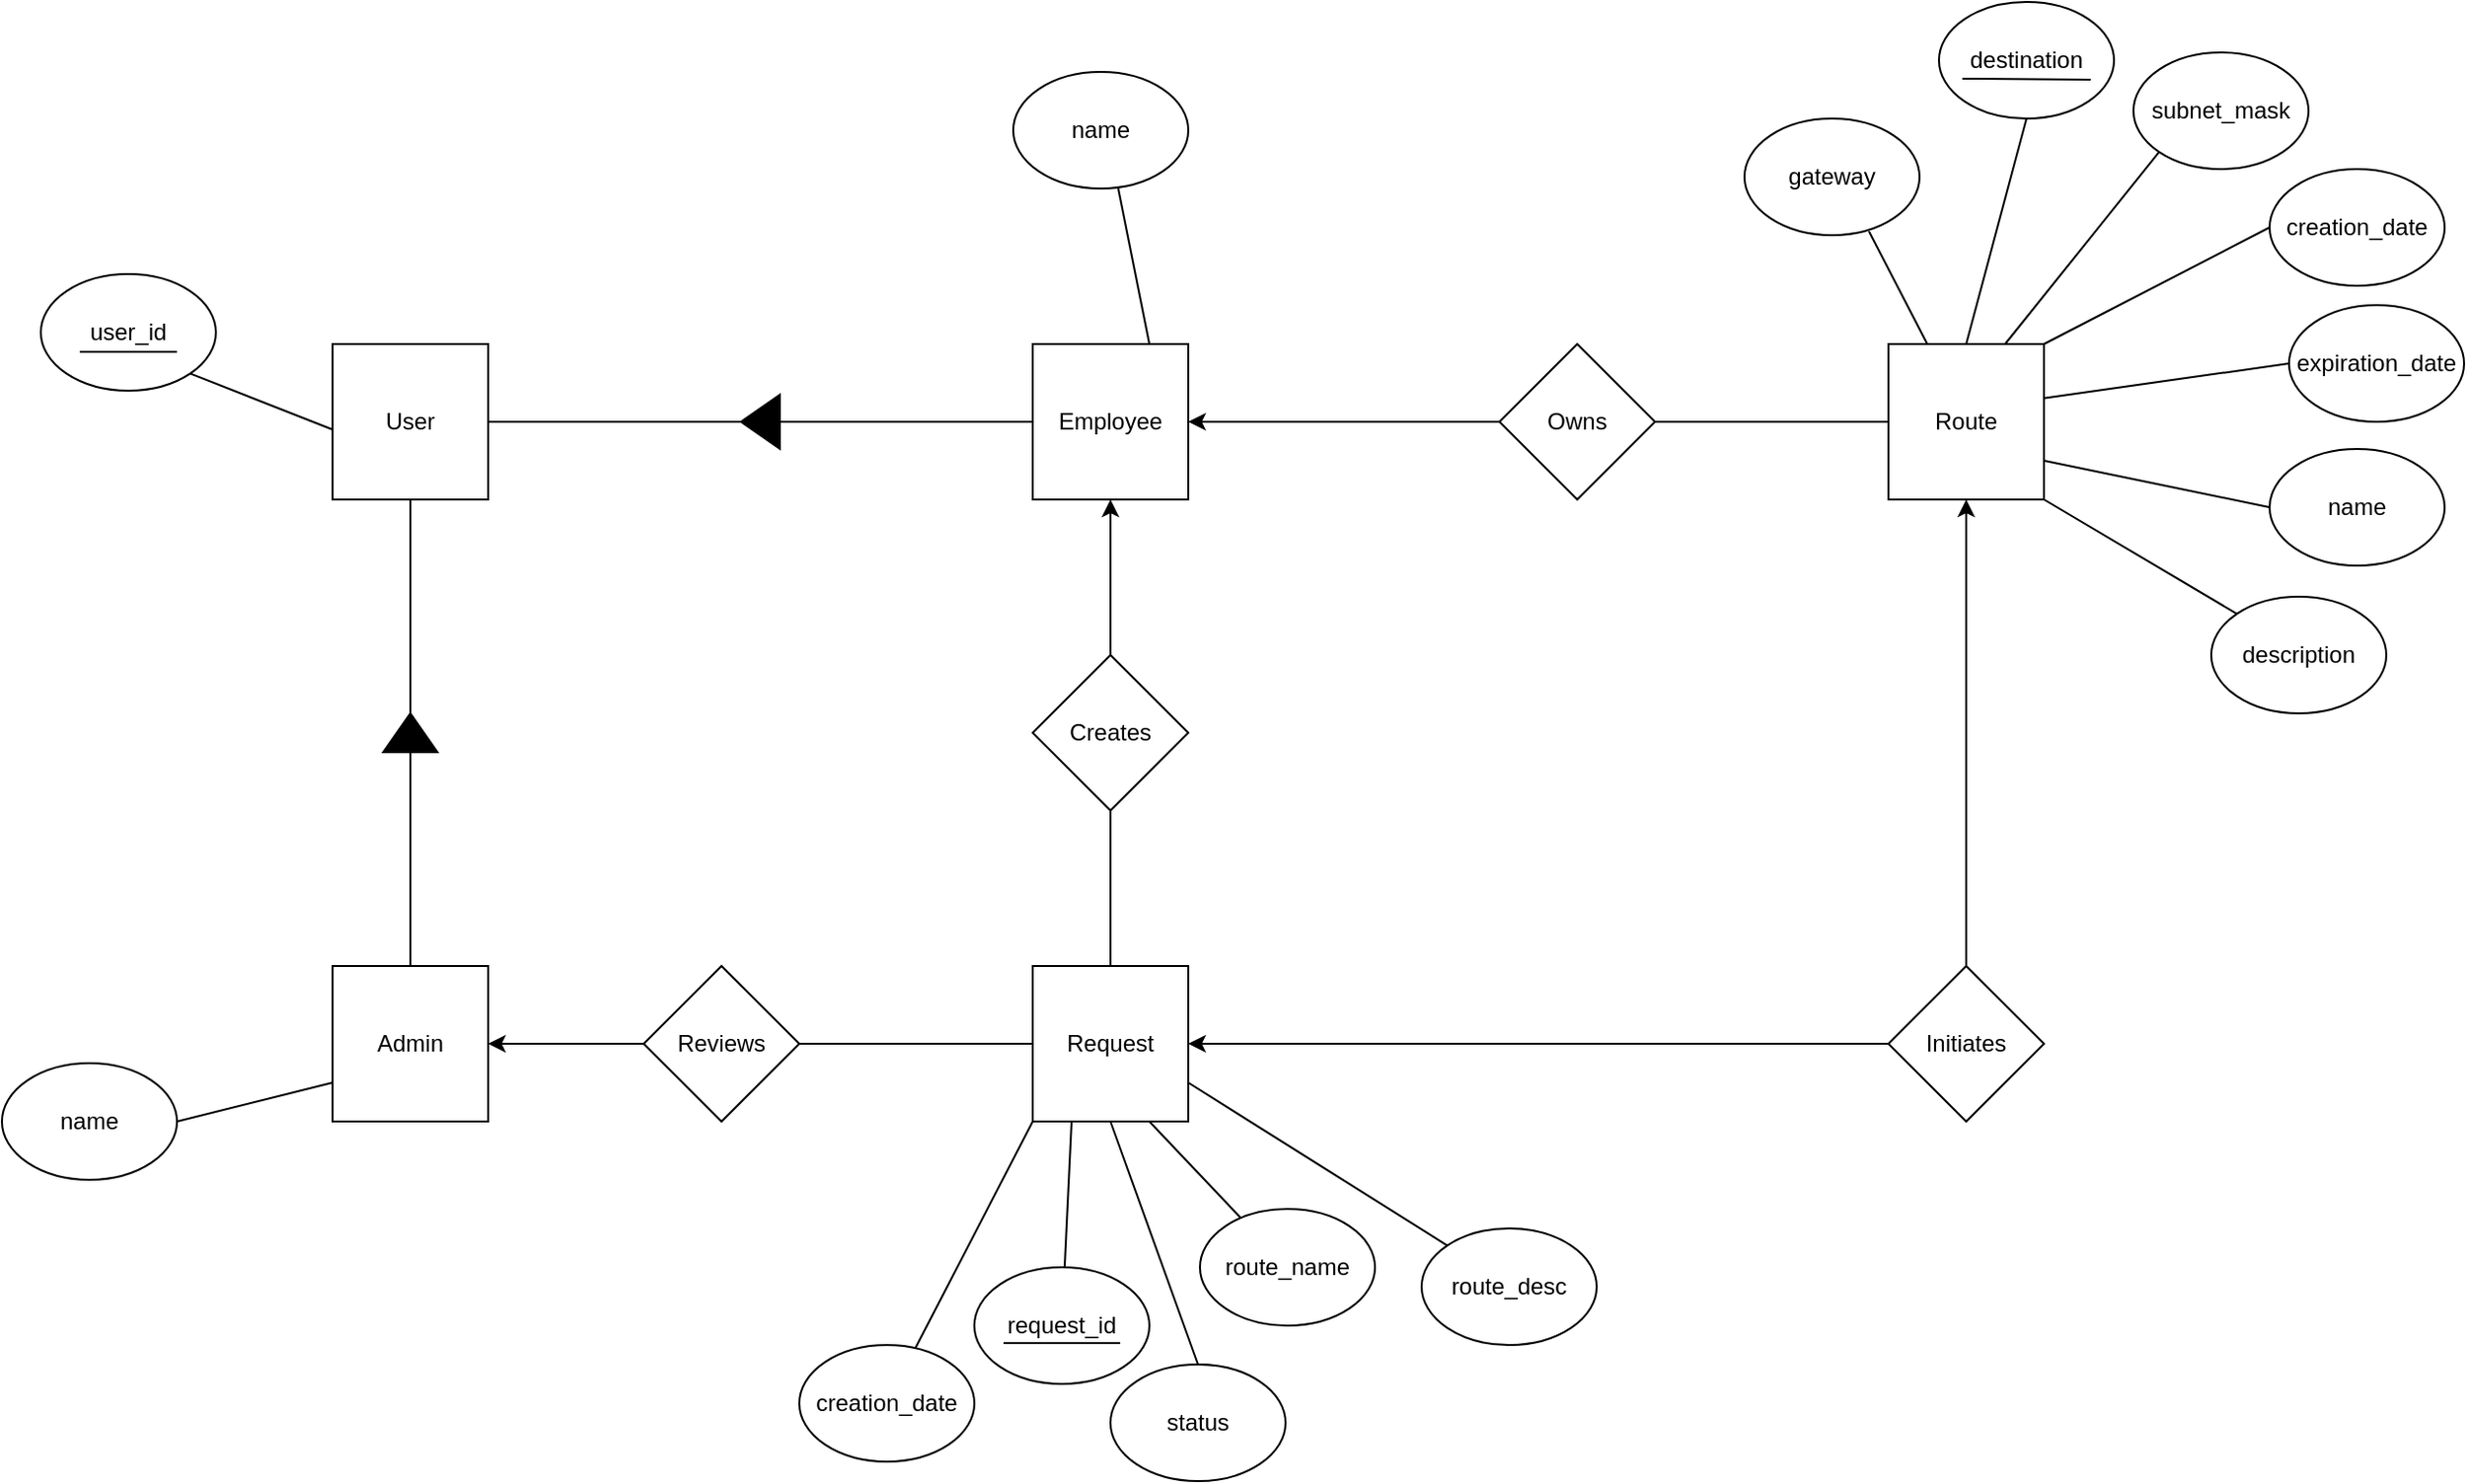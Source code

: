 <mxfile version="24.4.10" type="github">
  <diagram name="Page-1" id="sw3fMiHSHSXHJpbco0qD">
    <mxGraphModel dx="2350" dy="746" grid="1" gridSize="10" guides="1" tooltips="1" connect="1" arrows="1" fold="1" page="1" pageScale="1" pageWidth="850" pageHeight="1100" math="0" shadow="0">
      <root>
        <mxCell id="0" />
        <mxCell id="1" parent="0" />
        <mxCell id="Eojy8nhKaIQ0sZ3T6o2Y-1" style="rounded=0;orthogonalLoop=1;jettySize=auto;html=1;exitX=0.5;exitY=0;exitDx=0;exitDy=0;entryX=0.5;entryY=1;entryDx=0;entryDy=0;endArrow=none;endFill=0;" parent="1" source="Eojy8nhKaIQ0sZ3T6o2Y-9" target="Eojy8nhKaIQ0sZ3T6o2Y-10" edge="1">
          <mxGeometry relative="1" as="geometry" />
        </mxCell>
        <mxCell id="Eojy8nhKaIQ0sZ3T6o2Y-2" style="rounded=0;orthogonalLoop=1;jettySize=auto;html=1;entryX=0;entryY=1;entryDx=0;entryDy=0;endArrow=none;endFill=0;exitX=0.75;exitY=0;exitDx=0;exitDy=0;" parent="1" source="Eojy8nhKaIQ0sZ3T6o2Y-9" target="Eojy8nhKaIQ0sZ3T6o2Y-11" edge="1">
          <mxGeometry relative="1" as="geometry">
            <mxPoint x="536" y="200" as="sourcePoint" />
          </mxGeometry>
        </mxCell>
        <mxCell id="Eojy8nhKaIQ0sZ3T6o2Y-3" style="rounded=0;orthogonalLoop=1;jettySize=auto;html=1;exitX=1;exitY=0;exitDx=0;exitDy=0;entryX=0;entryY=0.5;entryDx=0;entryDy=0;endArrow=none;endFill=0;" parent="1" source="Eojy8nhKaIQ0sZ3T6o2Y-9" target="Eojy8nhKaIQ0sZ3T6o2Y-14" edge="1">
          <mxGeometry relative="1" as="geometry" />
        </mxCell>
        <mxCell id="Eojy8nhKaIQ0sZ3T6o2Y-4" style="rounded=0;orthogonalLoop=1;jettySize=auto;html=1;exitX=0.988;exitY=0.35;exitDx=0;exitDy=0;entryX=0;entryY=0.5;entryDx=0;entryDy=0;endArrow=none;endFill=0;exitPerimeter=0;" parent="1" source="Eojy8nhKaIQ0sZ3T6o2Y-9" target="Eojy8nhKaIQ0sZ3T6o2Y-16" edge="1">
          <mxGeometry relative="1" as="geometry" />
        </mxCell>
        <mxCell id="Eojy8nhKaIQ0sZ3T6o2Y-5" style="rounded=0;orthogonalLoop=1;jettySize=auto;html=1;exitX=1;exitY=0.75;exitDx=0;exitDy=0;entryX=0;entryY=0.5;entryDx=0;entryDy=0;endArrow=none;endFill=0;" parent="1" source="Eojy8nhKaIQ0sZ3T6o2Y-9" target="Eojy8nhKaIQ0sZ3T6o2Y-12" edge="1">
          <mxGeometry relative="1" as="geometry" />
        </mxCell>
        <mxCell id="Eojy8nhKaIQ0sZ3T6o2Y-6" style="rounded=0;orthogonalLoop=1;jettySize=auto;html=1;exitX=1;exitY=1;exitDx=0;exitDy=0;entryX=0;entryY=0;entryDx=0;entryDy=0;endArrow=none;endFill=0;" parent="1" source="Eojy8nhKaIQ0sZ3T6o2Y-9" target="Eojy8nhKaIQ0sZ3T6o2Y-15" edge="1">
          <mxGeometry relative="1" as="geometry" />
        </mxCell>
        <mxCell id="Eojy8nhKaIQ0sZ3T6o2Y-8" style="rounded=0;orthogonalLoop=1;jettySize=auto;html=1;entryX=0.711;entryY=0.967;entryDx=0;entryDy=0;endArrow=none;endFill=0;entryPerimeter=0;exitX=0.25;exitY=0;exitDx=0;exitDy=0;" parent="1" source="Eojy8nhKaIQ0sZ3T6o2Y-9" target="Eojy8nhKaIQ0sZ3T6o2Y-13" edge="1">
          <mxGeometry relative="1" as="geometry">
            <mxPoint x="496" y="200" as="sourcePoint" />
          </mxGeometry>
        </mxCell>
        <mxCell id="Eojy8nhKaIQ0sZ3T6o2Y-9" value="Route" style="whiteSpace=wrap;html=1;aspect=fixed;" parent="1" vertex="1">
          <mxGeometry x="480" y="200" width="80" height="80" as="geometry" />
        </mxCell>
        <mxCell id="Eojy8nhKaIQ0sZ3T6o2Y-10" value="destination" style="ellipse;whiteSpace=wrap;html=1;" parent="1" vertex="1">
          <mxGeometry x="506" y="24" width="90" height="60" as="geometry" />
        </mxCell>
        <mxCell id="Eojy8nhKaIQ0sZ3T6o2Y-11" value="subnet_mask" style="ellipse;whiteSpace=wrap;html=1;" parent="1" vertex="1">
          <mxGeometry x="606" y="50" width="90" height="60" as="geometry" />
        </mxCell>
        <mxCell id="Eojy8nhKaIQ0sZ3T6o2Y-12" value="name" style="ellipse;whiteSpace=wrap;html=1;" parent="1" vertex="1">
          <mxGeometry x="676" y="254" width="90" height="60" as="geometry" />
        </mxCell>
        <mxCell id="Eojy8nhKaIQ0sZ3T6o2Y-13" value="gateway" style="ellipse;whiteSpace=wrap;html=1;" parent="1" vertex="1">
          <mxGeometry x="406" y="84" width="90" height="60" as="geometry" />
        </mxCell>
        <mxCell id="Eojy8nhKaIQ0sZ3T6o2Y-14" value="creation_date" style="ellipse;whiteSpace=wrap;html=1;" parent="1" vertex="1">
          <mxGeometry x="676" y="110" width="90" height="60" as="geometry" />
        </mxCell>
        <mxCell id="Eojy8nhKaIQ0sZ3T6o2Y-15" value="description" style="ellipse;whiteSpace=wrap;html=1;" parent="1" vertex="1">
          <mxGeometry x="646" y="330" width="90" height="60" as="geometry" />
        </mxCell>
        <mxCell id="Eojy8nhKaIQ0sZ3T6o2Y-16" value="expiration_date" style="ellipse;whiteSpace=wrap;html=1;" parent="1" vertex="1">
          <mxGeometry x="686" y="180" width="90" height="60" as="geometry" />
        </mxCell>
        <mxCell id="Eojy8nhKaIQ0sZ3T6o2Y-19" value="Employee" style="whiteSpace=wrap;html=1;aspect=fixed;" parent="1" vertex="1">
          <mxGeometry x="40" y="200" width="80" height="80" as="geometry" />
        </mxCell>
        <mxCell id="Eojy8nhKaIQ0sZ3T6o2Y-24" style="rounded=0;orthogonalLoop=1;jettySize=auto;html=1;exitX=1;exitY=0.5;exitDx=0;exitDy=0;entryX=0;entryY=0.5;entryDx=0;entryDy=0;endArrow=none;endFill=0;edgeStyle=orthogonalEdgeStyle;" parent="1" source="Eojy8nhKaIQ0sZ3T6o2Y-25" target="Eojy8nhKaIQ0sZ3T6o2Y-9" edge="1">
          <mxGeometry relative="1" as="geometry" />
        </mxCell>
        <mxCell id="Eojy8nhKaIQ0sZ3T6o2Y-25" value="Owns" style="rhombus;whiteSpace=wrap;html=1;" parent="1" vertex="1">
          <mxGeometry x="280" y="200" width="80" height="80" as="geometry" />
        </mxCell>
        <mxCell id="EeNv9W-JLeYlSw3Sqg0T-1" value="" style="endArrow=classic;html=1;rounded=0;exitX=0;exitY=0.5;exitDx=0;exitDy=0;entryX=1;entryY=0.5;entryDx=0;entryDy=0;" parent="1" source="Eojy8nhKaIQ0sZ3T6o2Y-25" target="Eojy8nhKaIQ0sZ3T6o2Y-19" edge="1">
          <mxGeometry width="50" height="50" relative="1" as="geometry">
            <mxPoint x="236" y="244" as="sourcePoint" />
            <mxPoint x="150" y="230" as="targetPoint" />
          </mxGeometry>
        </mxCell>
        <mxCell id="EeNv9W-JLeYlSw3Sqg0T-6" value="" style="endArrow=none;html=1;rounded=0;" parent="1" edge="1">
          <mxGeometry width="50" height="50" relative="1" as="geometry">
            <mxPoint x="518" y="63.5" as="sourcePoint" />
            <mxPoint x="584" y="64" as="targetPoint" />
          </mxGeometry>
        </mxCell>
        <mxCell id="_92Iaw7YJbUtGAndMDRd-1" value="Request" style="whiteSpace=wrap;html=1;aspect=fixed;" parent="1" vertex="1">
          <mxGeometry x="40" y="520" width="80" height="80" as="geometry" />
        </mxCell>
        <mxCell id="_92Iaw7YJbUtGAndMDRd-4" value="creation_date" style="ellipse;whiteSpace=wrap;html=1;" parent="1" vertex="1">
          <mxGeometry x="-80" y="715" width="90" height="60" as="geometry" />
        </mxCell>
        <mxCell id="_92Iaw7YJbUtGAndMDRd-5" value="status" style="ellipse;whiteSpace=wrap;html=1;" parent="1" vertex="1">
          <mxGeometry x="80" y="725" width="90" height="60" as="geometry" />
        </mxCell>
        <mxCell id="_92Iaw7YJbUtGAndMDRd-10" style="rounded=0;orthogonalLoop=1;jettySize=auto;html=1;entryX=0;entryY=1;entryDx=0;entryDy=0;endArrow=none;endFill=0;" parent="1" source="_92Iaw7YJbUtGAndMDRd-4" target="_92Iaw7YJbUtGAndMDRd-1" edge="1">
          <mxGeometry relative="1" as="geometry">
            <mxPoint x="70" y="320" as="sourcePoint" />
            <mxPoint x="133" y="251" as="targetPoint" />
          </mxGeometry>
        </mxCell>
        <mxCell id="_92Iaw7YJbUtGAndMDRd-11" style="rounded=0;orthogonalLoop=1;jettySize=auto;html=1;entryX=0.25;entryY=1;entryDx=0;entryDy=0;endArrow=none;endFill=0;" parent="1" source="_92Iaw7YJbUtGAndMDRd-6" target="_92Iaw7YJbUtGAndMDRd-1" edge="1">
          <mxGeometry relative="1" as="geometry">
            <mxPoint x="-94.5" y="655" as="sourcePoint" />
            <mxPoint x="90" y="530" as="targetPoint" />
          </mxGeometry>
        </mxCell>
        <mxCell id="_92Iaw7YJbUtGAndMDRd-12" style="rounded=0;orthogonalLoop=1;jettySize=auto;html=1;entryX=0.5;entryY=1;entryDx=0;entryDy=0;endArrow=none;endFill=0;exitX=0.5;exitY=0;exitDx=0;exitDy=0;" parent="1" source="_92Iaw7YJbUtGAndMDRd-5" target="_92Iaw7YJbUtGAndMDRd-1" edge="1">
          <mxGeometry relative="1" as="geometry">
            <mxPoint x="130" y="720" as="sourcePoint" />
            <mxPoint x="50" y="570" as="targetPoint" />
          </mxGeometry>
        </mxCell>
        <mxCell id="_92Iaw7YJbUtGAndMDRd-13" value="route_name" style="ellipse;whiteSpace=wrap;html=1;" parent="1" vertex="1">
          <mxGeometry x="126" y="645" width="90" height="60" as="geometry" />
        </mxCell>
        <mxCell id="_92Iaw7YJbUtGAndMDRd-14" value="route_desc" style="ellipse;whiteSpace=wrap;html=1;" parent="1" vertex="1">
          <mxGeometry x="240" y="655" width="90" height="60" as="geometry" />
        </mxCell>
        <mxCell id="_92Iaw7YJbUtGAndMDRd-15" style="rounded=0;orthogonalLoop=1;jettySize=auto;html=1;exitX=0.75;exitY=1;exitDx=0;exitDy=0;endArrow=none;endFill=0;" parent="1" source="_92Iaw7YJbUtGAndMDRd-1" target="_92Iaw7YJbUtGAndMDRd-13" edge="1">
          <mxGeometry relative="1" as="geometry">
            <mxPoint x="494" y="374" as="sourcePoint" />
            <mxPoint x="481" y="397" as="targetPoint" />
          </mxGeometry>
        </mxCell>
        <mxCell id="_92Iaw7YJbUtGAndMDRd-16" style="rounded=0;orthogonalLoop=1;jettySize=auto;html=1;exitX=1;exitY=0.75;exitDx=0;exitDy=0;endArrow=none;endFill=0;entryX=0;entryY=0;entryDx=0;entryDy=0;" parent="1" source="_92Iaw7YJbUtGAndMDRd-1" target="_92Iaw7YJbUtGAndMDRd-14" edge="1">
          <mxGeometry relative="1" as="geometry">
            <mxPoint x="70" y="610" as="sourcePoint" />
            <mxPoint x="57" y="641" as="targetPoint" />
          </mxGeometry>
        </mxCell>
        <mxCell id="_92Iaw7YJbUtGAndMDRd-17" value="Admin" style="whiteSpace=wrap;html=1;aspect=fixed;" parent="1" vertex="1">
          <mxGeometry x="-320" y="520" width="80" height="80" as="geometry" />
        </mxCell>
        <mxCell id="_92Iaw7YJbUtGAndMDRd-22" value="Creates" style="rhombus;whiteSpace=wrap;html=1;" parent="1" vertex="1">
          <mxGeometry x="40" y="360" width="80" height="80" as="geometry" />
        </mxCell>
        <mxCell id="_92Iaw7YJbUtGAndMDRd-25" style="rounded=0;orthogonalLoop=1;jettySize=auto;html=1;endArrow=classic;endFill=1;entryX=0.5;entryY=1;entryDx=0;entryDy=0;exitX=0.5;exitY=0;exitDx=0;exitDy=0;" parent="1" source="_92Iaw7YJbUtGAndMDRd-22" target="Eojy8nhKaIQ0sZ3T6o2Y-19" edge="1">
          <mxGeometry relative="1" as="geometry">
            <mxPoint x="80" y="360" as="sourcePoint" />
            <mxPoint x="120" y="320" as="targetPoint" />
          </mxGeometry>
        </mxCell>
        <mxCell id="_92Iaw7YJbUtGAndMDRd-27" value="" style="endArrow=none;html=1;rounded=0;entryX=0.5;entryY=0;entryDx=0;entryDy=0;exitX=0.5;exitY=1;exitDx=0;exitDy=0;endFill=0;" parent="1" source="_92Iaw7YJbUtGAndMDRd-22" target="_92Iaw7YJbUtGAndMDRd-1" edge="1">
          <mxGeometry width="50" height="50" relative="1" as="geometry">
            <mxPoint x="265" y="430" as="sourcePoint" />
            <mxPoint x="180" y="515" as="targetPoint" />
          </mxGeometry>
        </mxCell>
        <mxCell id="_92Iaw7YJbUtGAndMDRd-6" value="request_id" style="ellipse;whiteSpace=wrap;html=1;" parent="1" vertex="1">
          <mxGeometry x="10" y="675" width="90" height="60" as="geometry" />
        </mxCell>
        <mxCell id="_92Iaw7YJbUtGAndMDRd-29" value="Reviews" style="rhombus;whiteSpace=wrap;html=1;" parent="1" vertex="1">
          <mxGeometry x="-160" y="520" width="80" height="80" as="geometry" />
        </mxCell>
        <mxCell id="_92Iaw7YJbUtGAndMDRd-30" style="rounded=0;orthogonalLoop=1;jettySize=auto;html=1;endArrow=classic;endFill=1;entryX=1;entryY=0.5;entryDx=0;entryDy=0;exitX=0;exitY=0.5;exitDx=0;exitDy=0;startArrow=none;startFill=0;" parent="1" source="_92Iaw7YJbUtGAndMDRd-29" target="_92Iaw7YJbUtGAndMDRd-17" edge="1">
          <mxGeometry relative="1" as="geometry">
            <mxPoint x="-110" y="365" as="sourcePoint" />
            <mxPoint x="-110" y="275" as="targetPoint" />
          </mxGeometry>
        </mxCell>
        <mxCell id="_92Iaw7YJbUtGAndMDRd-32" value="" style="endArrow=none;html=1;rounded=0;entryX=0;entryY=0.5;entryDx=0;entryDy=0;exitX=1;exitY=0.5;exitDx=0;exitDy=0;endFill=0;" parent="1" source="_92Iaw7YJbUtGAndMDRd-29" target="_92Iaw7YJbUtGAndMDRd-1" edge="1">
          <mxGeometry width="50" height="50" relative="1" as="geometry">
            <mxPoint x="-20" y="440" as="sourcePoint" />
            <mxPoint x="-110" y="550" as="targetPoint" />
          </mxGeometry>
        </mxCell>
        <mxCell id="_92Iaw7YJbUtGAndMDRd-33" value="name" style="ellipse;whiteSpace=wrap;html=1;" parent="1" vertex="1">
          <mxGeometry x="30" y="60" width="90" height="60" as="geometry" />
        </mxCell>
        <mxCell id="_92Iaw7YJbUtGAndMDRd-34" style="rounded=0;orthogonalLoop=1;jettySize=auto;html=1;exitX=0.6;exitY=1;exitDx=0;exitDy=0;endArrow=none;endFill=0;exitPerimeter=0;entryX=0.75;entryY=0;entryDx=0;entryDy=0;" parent="1" source="_92Iaw7YJbUtGAndMDRd-33" target="Eojy8nhKaIQ0sZ3T6o2Y-19" edge="1">
          <mxGeometry relative="1" as="geometry">
            <mxPoint x="594" y="274" as="sourcePoint" />
            <mxPoint x="160" y="240" as="targetPoint" />
          </mxGeometry>
        </mxCell>
        <mxCell id="_92Iaw7YJbUtGAndMDRd-35" value="name" style="ellipse;whiteSpace=wrap;html=1;" parent="1" vertex="1">
          <mxGeometry x="-490" y="570" width="90" height="60" as="geometry" />
        </mxCell>
        <mxCell id="_92Iaw7YJbUtGAndMDRd-36" style="rounded=0;orthogonalLoop=1;jettySize=auto;html=1;exitX=1;exitY=0.5;exitDx=0;exitDy=0;endArrow=none;endFill=0;entryX=0;entryY=0.75;entryDx=0;entryDy=0;" parent="1" source="_92Iaw7YJbUtGAndMDRd-35" target="_92Iaw7YJbUtGAndMDRd-17" edge="1">
          <mxGeometry relative="1" as="geometry">
            <mxPoint x="174" y="586" as="sourcePoint" />
            <mxPoint x="-320" y="502" as="targetPoint" />
          </mxGeometry>
        </mxCell>
        <mxCell id="_92Iaw7YJbUtGAndMDRd-37" value="Initiates" style="rhombus;whiteSpace=wrap;html=1;" parent="1" vertex="1">
          <mxGeometry x="480" y="520" width="80" height="80" as="geometry" />
        </mxCell>
        <mxCell id="_92Iaw7YJbUtGAndMDRd-38" style="rounded=0;orthogonalLoop=1;jettySize=auto;html=1;endArrow=classic;endFill=1;entryX=1;entryY=0.5;entryDx=0;entryDy=0;exitX=0;exitY=0.5;exitDx=0;exitDy=0;startArrow=none;startFill=0;" parent="1" source="_92Iaw7YJbUtGAndMDRd-37" target="_92Iaw7YJbUtGAndMDRd-1" edge="1">
          <mxGeometry relative="1" as="geometry">
            <mxPoint x="440" y="457" as="sourcePoint" />
            <mxPoint x="440" y="367" as="targetPoint" />
          </mxGeometry>
        </mxCell>
        <mxCell id="_92Iaw7YJbUtGAndMDRd-39" value="" style="endArrow=classic;html=1;rounded=0;entryX=0.5;entryY=1;entryDx=0;entryDy=0;exitX=0.5;exitY=0;exitDx=0;exitDy=0;" parent="1" source="_92Iaw7YJbUtGAndMDRd-37" target="Eojy8nhKaIQ0sZ3T6o2Y-9" edge="1">
          <mxGeometry width="50" height="50" relative="1" as="geometry">
            <mxPoint x="544" y="520" as="sourcePoint" />
            <mxPoint x="590" y="570" as="targetPoint" />
          </mxGeometry>
        </mxCell>
        <mxCell id="_92Iaw7YJbUtGAndMDRd-40" value="" style="endArrow=none;html=1;rounded=0;" parent="1" edge="1">
          <mxGeometry width="50" height="50" relative="1" as="geometry">
            <mxPoint x="25" y="714" as="sourcePoint" />
            <mxPoint x="85" y="714" as="targetPoint" />
          </mxGeometry>
        </mxCell>
        <mxCell id="5-QTvnvdNOSWq8fJwBdY-1" value="User" style="whiteSpace=wrap;html=1;aspect=fixed;" parent="1" vertex="1">
          <mxGeometry x="-320" y="200" width="80" height="80" as="geometry" />
        </mxCell>
        <mxCell id="5-QTvnvdNOSWq8fJwBdY-2" value="" style="endArrow=none;html=1;rounded=0;fontSize=12;startSize=8;endSize=8;curved=1;entryX=0.5;entryY=1;entryDx=0;entryDy=0;exitX=0.5;exitY=0;exitDx=0;exitDy=0;" parent="1" source="_92Iaw7YJbUtGAndMDRd-17" target="5-QTvnvdNOSWq8fJwBdY-1" edge="1">
          <mxGeometry width="50" height="50" relative="1" as="geometry">
            <mxPoint x="-120" y="440" as="sourcePoint" />
            <mxPoint x="-70" y="390" as="targetPoint" />
          </mxGeometry>
        </mxCell>
        <mxCell id="5-QTvnvdNOSWq8fJwBdY-3" value="" style="endArrow=none;html=1;rounded=0;fontSize=12;startSize=8;endSize=8;curved=1;exitX=1;exitY=0.5;exitDx=0;exitDy=0;entryX=0;entryY=0.5;entryDx=0;entryDy=0;" parent="1" source="5-QTvnvdNOSWq8fJwBdY-1" target="Eojy8nhKaIQ0sZ3T6o2Y-19" edge="1">
          <mxGeometry width="50" height="50" relative="1" as="geometry">
            <mxPoint x="-120" y="440" as="sourcePoint" />
            <mxPoint x="-70" y="390" as="targetPoint" />
          </mxGeometry>
        </mxCell>
        <mxCell id="5-QTvnvdNOSWq8fJwBdY-4" value="" style="shape=mxgraph.arrows2.wedgeArrow;html=1;bendable=0;startWidth=13.939;fillColor=strokeColor;defaultFillColor=invert;defaultGradientColor=invert;rounded=0;fontSize=12;startSize=8;endSize=8;curved=1;" parent="1" edge="1">
          <mxGeometry width="100" height="100" relative="1" as="geometry">
            <mxPoint x="-280" y="410" as="sourcePoint" />
            <mxPoint x="-280" y="390" as="targetPoint" />
          </mxGeometry>
        </mxCell>
        <mxCell id="5-QTvnvdNOSWq8fJwBdY-8" value="" style="shape=mxgraph.arrows2.wedgeArrow;html=1;bendable=0;startWidth=13.939;fillColor=strokeColor;defaultFillColor=invert;defaultGradientColor=invert;rounded=0;fontSize=12;startSize=8;endSize=8;curved=1;" parent="1" edge="1">
          <mxGeometry width="100" height="100" relative="1" as="geometry">
            <mxPoint x="-90" y="240" as="sourcePoint" />
            <mxPoint x="-110" y="240" as="targetPoint" />
          </mxGeometry>
        </mxCell>
        <mxCell id="5-QTvnvdNOSWq8fJwBdY-12" style="rounded=0;orthogonalLoop=1;jettySize=auto;html=1;exitX=0;exitY=0.5;exitDx=0;exitDy=0;entryX=1;entryY=1;entryDx=0;entryDy=0;endArrow=none;endFill=0;" parent="1" target="5-QTvnvdNOSWq8fJwBdY-13" edge="1">
          <mxGeometry relative="1" as="geometry">
            <mxPoint x="-320" y="244" as="sourcePoint" />
          </mxGeometry>
        </mxCell>
        <mxCell id="5-QTvnvdNOSWq8fJwBdY-13" value="user_id" style="ellipse;whiteSpace=wrap;html=1;" parent="1" vertex="1">
          <mxGeometry x="-470" y="164" width="90" height="60" as="geometry" />
        </mxCell>
        <mxCell id="5-QTvnvdNOSWq8fJwBdY-14" value="" style="endArrow=none;html=1;rounded=0;" parent="1" edge="1">
          <mxGeometry width="50" height="50" relative="1" as="geometry">
            <mxPoint x="-450" y="204" as="sourcePoint" />
            <mxPoint x="-400" y="204" as="targetPoint" />
          </mxGeometry>
        </mxCell>
      </root>
    </mxGraphModel>
  </diagram>
</mxfile>
